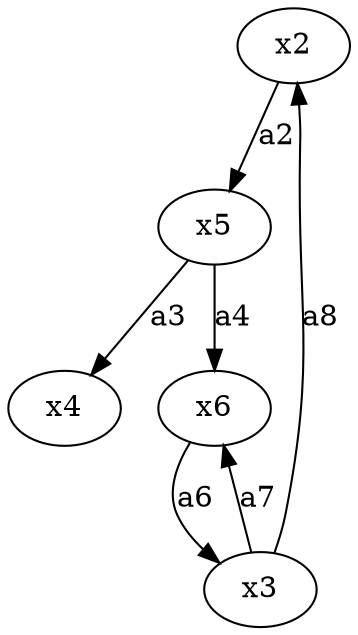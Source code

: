 digraph G {
x2 -> x5[label=a2]
x5 -> x4[label=a3]
x5 -> x6[label=a4]
x6 -> x3[label=a6]
x3 -> x6[label=a7]
x3 -> x2[label=a8]
x2;
x3;
x4;
x5;
x6;
}